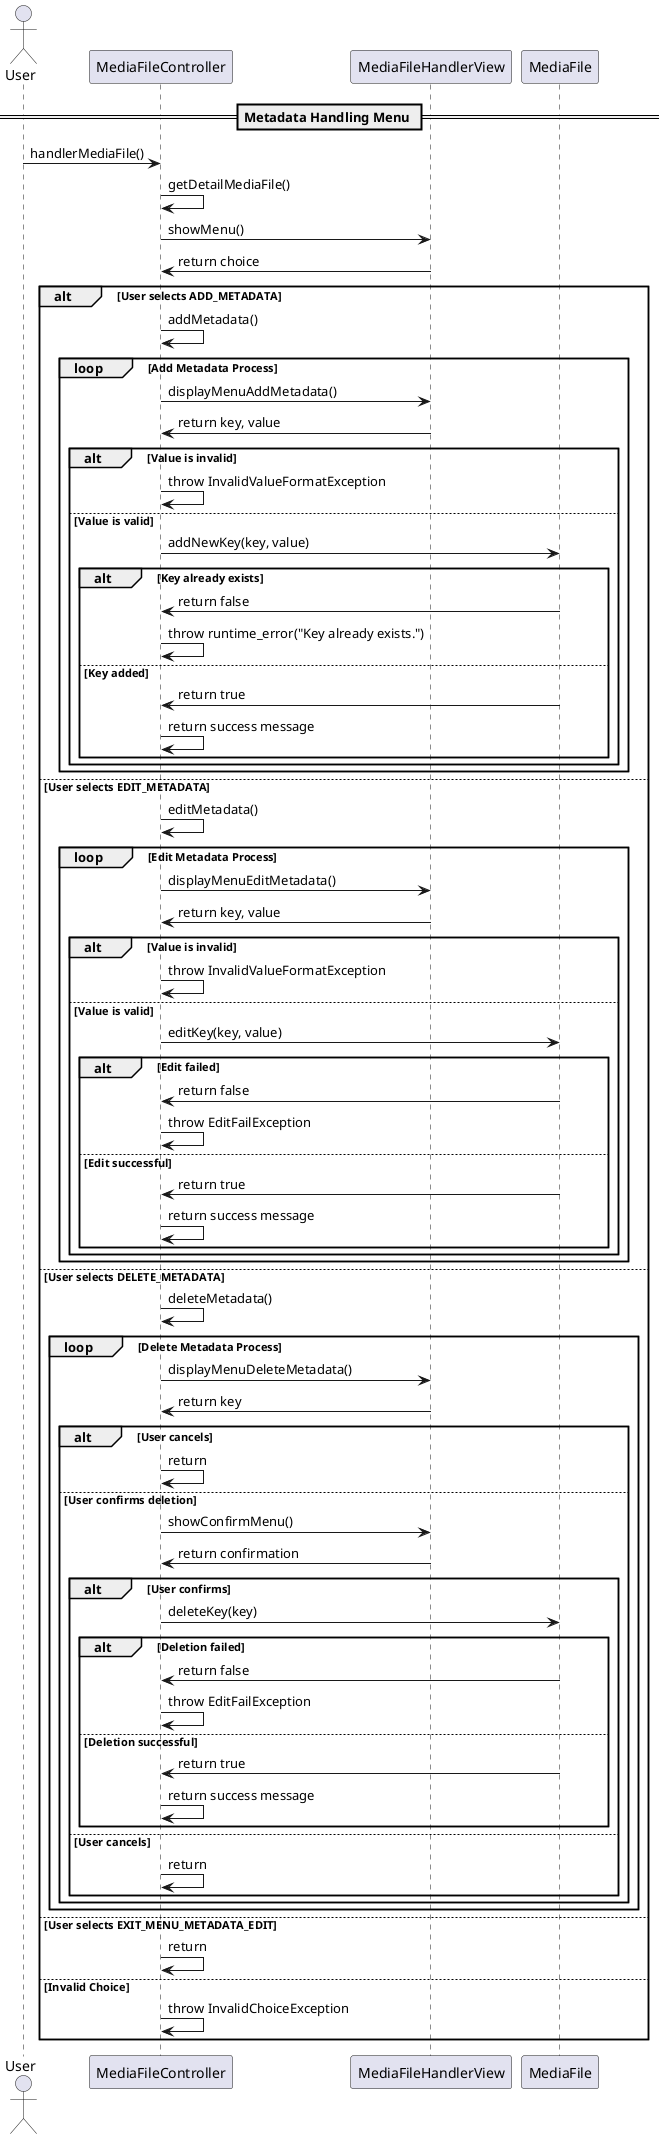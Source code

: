 @startuml
actor User
participant MediaFileController
participant MediaFileHandlerView
participant MediaFile

== Metadata Handling Menu ==
User -> MediaFileController: handlerMediaFile()
MediaFileController -> MediaFileController: getDetailMediaFile()
MediaFileController -> MediaFileHandlerView: showMenu()
MediaFileHandlerView -> MediaFileController: return choice

alt User selects ADD_METADATA
    MediaFileController -> MediaFileController: addMetadata()
    loop Add Metadata Process
        MediaFileController -> MediaFileHandlerView: displayMenuAddMetadata()
        MediaFileHandlerView -> MediaFileController: return key, value
        alt Value is invalid
            MediaFileController -> MediaFileController: throw InvalidValueFormatException
        else Value is valid
            MediaFileController -> MediaFile: addNewKey(key, value)
            alt Key already exists
                MediaFile -> MediaFileController: return false
                MediaFileController -> MediaFileController: throw runtime_error("Key already exists.")
            else Key added
                MediaFile -> MediaFileController: return true
                MediaFileController -> MediaFileController: return success message
            end
        end
    end
else User selects EDIT_METADATA
    MediaFileController -> MediaFileController: editMetadata()
    loop Edit Metadata Process
        MediaFileController -> MediaFileHandlerView: displayMenuEditMetadata()
        MediaFileHandlerView -> MediaFileController: return key, value
        alt Value is invalid
            MediaFileController -> MediaFileController: throw InvalidValueFormatException
        else Value is valid
            MediaFileController -> MediaFile: editKey(key, value)
            alt Edit failed
                MediaFile -> MediaFileController: return false
                MediaFileController -> MediaFileController: throw EditFailException
            else Edit successful
                MediaFile -> MediaFileController: return true
                MediaFileController -> MediaFileController: return success message
            end
        end
    end
else User selects DELETE_METADATA
    MediaFileController -> MediaFileController: deleteMetadata()
    loop Delete Metadata Process
        MediaFileController -> MediaFileHandlerView: displayMenuDeleteMetadata()
        MediaFileHandlerView -> MediaFileController: return key
        alt User cancels
            MediaFileController -> MediaFileController: return
        else User confirms deletion
            MediaFileController -> MediaFileHandlerView: showConfirmMenu()
            MediaFileHandlerView -> MediaFileController: return confirmation
            alt User confirms
                MediaFileController -> MediaFile: deleteKey(key)
                alt Deletion failed
                    MediaFile -> MediaFileController: return false
                    MediaFileController -> MediaFileController: throw EditFailException
                else Deletion successful
                    MediaFile -> MediaFileController: return true
                    MediaFileController -> MediaFileController: return success message
                end
            else User cancels
                MediaFileController -> MediaFileController: return
            end
        end
    end
else User selects EXIT_MENU_METADATA_EDIT
    MediaFileController -> MediaFileController: return
else Invalid Choice
    MediaFileController -> MediaFileController: throw InvalidChoiceException
end
@enduml
